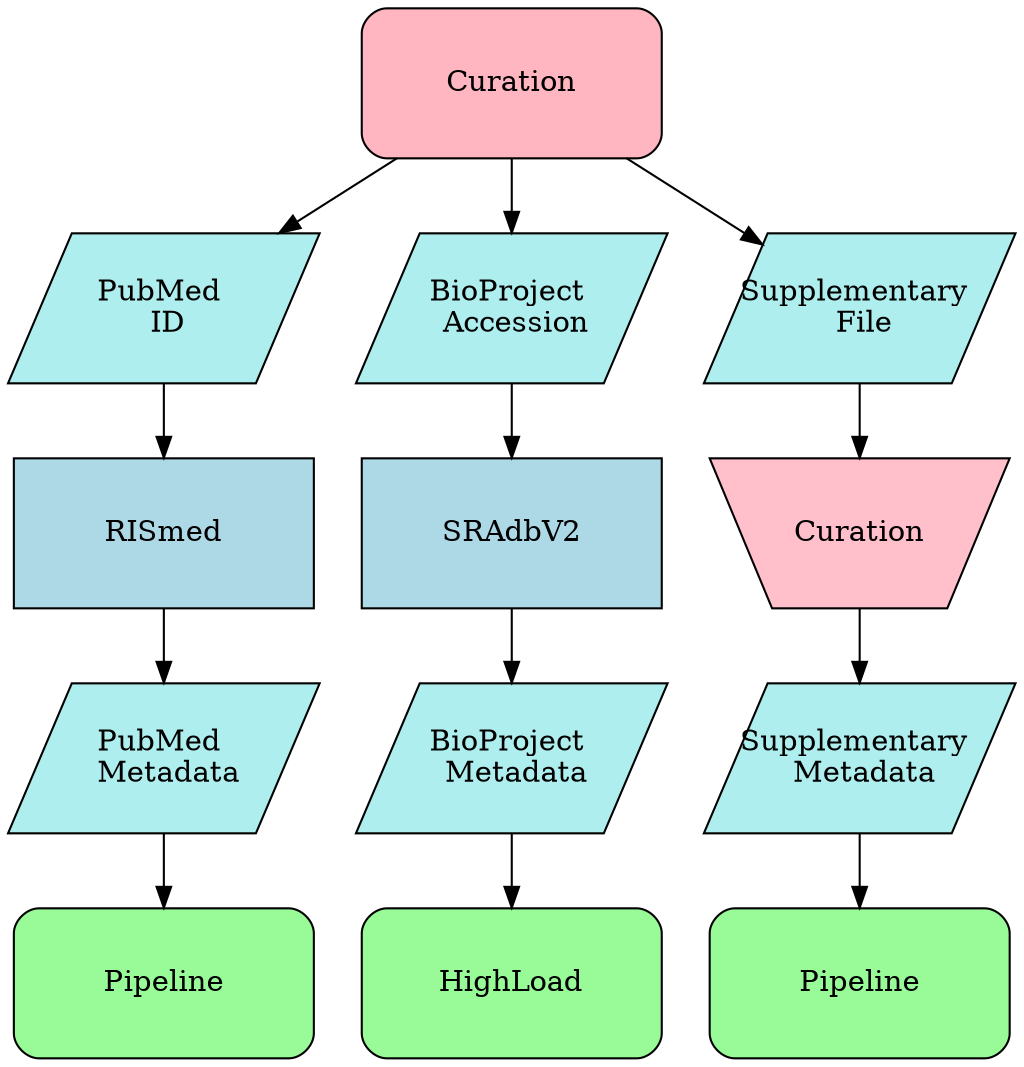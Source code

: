 digraph {
  node [fixedsize=true height=1 width=2]
  
  node [fillcolor=paleturquoise shape=parallelogram style=filled]
  I1001 [label="PubMed \n ID"]
  I1002 [label="BioProject \n Accession"]
  I1003 [label="Supplementary \n File"]
  I1004 [label="PubMed \n Metadata"]
  I1005 [label="BioProject \n Metadata"]
  I1006 [label="Supplementary \n Metadata"]
  
  node [fillcolor=pink shape=invtrapezium style=filled]
  M1001 [label="Curation"]
  
  node [fillcolor=lightblue height=1 shape=rectangle style=filled]
  P1001 [label="RISmed"]
  P1002 [label="SRAdbV2"]
  
  node [fillcolor=lightpink shape=rectangle style="filled,rounded"]
  T1001 [label="Curation"]
  
  node [fillcolor=palegreen shape=rectangle style="filled,rounded"]
  T2001 [label="Pipeline"]
  T2002 [label="HighLoad"]
  T2003 [label="Pipeline"]
  
  T1001 -> {I1001 I1002 I1003}
  
  I1001 -> P1001
  I1002 -> P1002
  I1003 -> M1001
  
  P1001 -> I1004
  P1002 -> I1005
  M1001 -> I1006
  
  I1004 -> T2001
  I1005 -> T2002
  I1006 -> T2003
}

